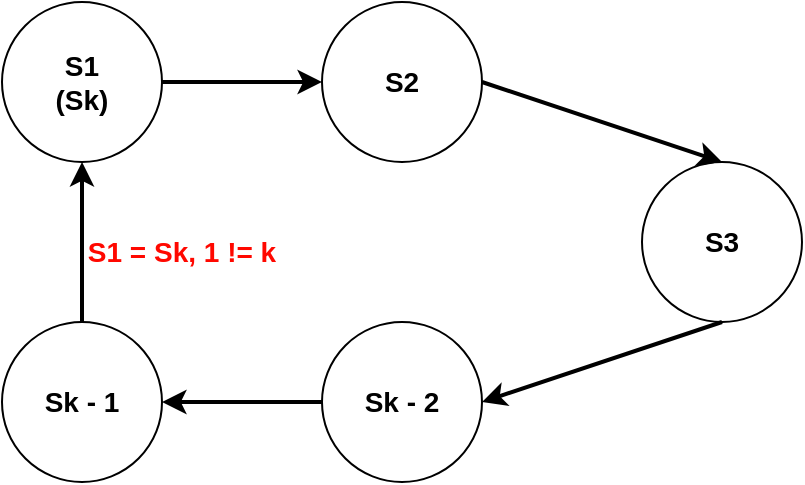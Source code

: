 <mxfile version="22.1.16" type="device">
  <diagram name="Page-1" id="j-UoMgwG-dzP83HkBL_F">
    <mxGraphModel dx="819" dy="482" grid="1" gridSize="10" guides="1" tooltips="1" connect="1" arrows="1" fold="1" page="1" pageScale="1" pageWidth="827" pageHeight="1169" math="0" shadow="0">
      <root>
        <mxCell id="0" />
        <mxCell id="1" parent="0" />
        <mxCell id="N1KITdC0gR9-pBojIKSf-1" value="S1&lt;br style=&quot;font-size: 14px;&quot;&gt;(Sk)" style="ellipse;whiteSpace=wrap;html=1;aspect=fixed;fontStyle=1;fontSize=14;" vertex="1" parent="1">
          <mxGeometry x="40" y="40" width="80" height="80" as="geometry" />
        </mxCell>
        <mxCell id="N1KITdC0gR9-pBojIKSf-2" value="S2" style="ellipse;whiteSpace=wrap;html=1;aspect=fixed;fontStyle=1;fontSize=14;" vertex="1" parent="1">
          <mxGeometry x="200" y="40" width="80" height="80" as="geometry" />
        </mxCell>
        <mxCell id="N1KITdC0gR9-pBojIKSf-3" value="S3" style="ellipse;whiteSpace=wrap;html=1;aspect=fixed;fontStyle=1;fontSize=14;" vertex="1" parent="1">
          <mxGeometry x="360" y="120" width="80" height="80" as="geometry" />
        </mxCell>
        <mxCell id="N1KITdC0gR9-pBojIKSf-4" value="Sk - 2" style="ellipse;whiteSpace=wrap;html=1;aspect=fixed;fontStyle=1;fontSize=14;" vertex="1" parent="1">
          <mxGeometry x="200" y="200" width="80" height="80" as="geometry" />
        </mxCell>
        <mxCell id="N1KITdC0gR9-pBojIKSf-5" value="Sk - 1" style="ellipse;whiteSpace=wrap;html=1;aspect=fixed;fontStyle=1;fontSize=14;" vertex="1" parent="1">
          <mxGeometry x="40" y="200" width="80" height="80" as="geometry" />
        </mxCell>
        <mxCell id="N1KITdC0gR9-pBojIKSf-8" value="" style="endArrow=classic;html=1;rounded=0;entryX=0;entryY=0.5;entryDx=0;entryDy=0;fontSize=11;strokeWidth=2;" edge="1" parent="1" target="N1KITdC0gR9-pBojIKSf-2">
          <mxGeometry width="50" height="50" relative="1" as="geometry">
            <mxPoint x="120" y="80" as="sourcePoint" />
            <mxPoint x="170" y="30" as="targetPoint" />
          </mxGeometry>
        </mxCell>
        <mxCell id="N1KITdC0gR9-pBojIKSf-9" value="" style="endArrow=classic;html=1;rounded=0;entryX=0.5;entryY=0;entryDx=0;entryDy=0;exitX=1;exitY=0.5;exitDx=0;exitDy=0;fontSize=11;strokeWidth=2;" edge="1" parent="1" source="N1KITdC0gR9-pBojIKSf-2" target="N1KITdC0gR9-pBojIKSf-3">
          <mxGeometry width="50" height="50" relative="1" as="geometry">
            <mxPoint x="130" y="90" as="sourcePoint" />
            <mxPoint x="290" y="90" as="targetPoint" />
          </mxGeometry>
        </mxCell>
        <mxCell id="N1KITdC0gR9-pBojIKSf-10" value="" style="endArrow=classic;html=1;rounded=0;exitX=0.5;exitY=1;exitDx=0;exitDy=0;entryX=1;entryY=0.5;entryDx=0;entryDy=0;fontSize=11;strokeWidth=2;" edge="1" parent="1" source="N1KITdC0gR9-pBojIKSf-3" target="N1KITdC0gR9-pBojIKSf-4">
          <mxGeometry width="50" height="50" relative="1" as="geometry">
            <mxPoint x="540" y="340" as="sourcePoint" />
            <mxPoint x="590" y="290" as="targetPoint" />
          </mxGeometry>
        </mxCell>
        <mxCell id="N1KITdC0gR9-pBojIKSf-11" value="" style="endArrow=classic;html=1;rounded=0;exitX=0;exitY=0.5;exitDx=0;exitDy=0;entryX=1;entryY=0.5;entryDx=0;entryDy=0;fontSize=11;strokeWidth=2;" edge="1" parent="1" source="N1KITdC0gR9-pBojIKSf-4" target="N1KITdC0gR9-pBojIKSf-5">
          <mxGeometry width="50" height="50" relative="1" as="geometry">
            <mxPoint x="280" y="210" as="sourcePoint" />
            <mxPoint x="330" y="160" as="targetPoint" />
          </mxGeometry>
        </mxCell>
        <mxCell id="N1KITdC0gR9-pBojIKSf-12" value="" style="endArrow=classic;html=1;rounded=0;exitX=0.5;exitY=0;exitDx=0;exitDy=0;entryX=0.5;entryY=1;entryDx=0;entryDy=0;fontSize=11;strokeWidth=2;" edge="1" parent="1" source="N1KITdC0gR9-pBojIKSf-5" target="N1KITdC0gR9-pBojIKSf-1">
          <mxGeometry width="50" height="50" relative="1" as="geometry">
            <mxPoint x="150" y="170" as="sourcePoint" />
            <mxPoint x="200" y="120" as="targetPoint" />
          </mxGeometry>
        </mxCell>
        <mxCell id="N1KITdC0gR9-pBojIKSf-13" value="S1 = Sk, 1 != k" style="text;html=1;align=center;verticalAlign=middle;whiteSpace=wrap;rounded=0;fontSize=14;fontStyle=1;fontColor=#FF0800;" vertex="1" parent="1">
          <mxGeometry x="80" y="150" width="100" height="30" as="geometry" />
        </mxCell>
      </root>
    </mxGraphModel>
  </diagram>
</mxfile>
